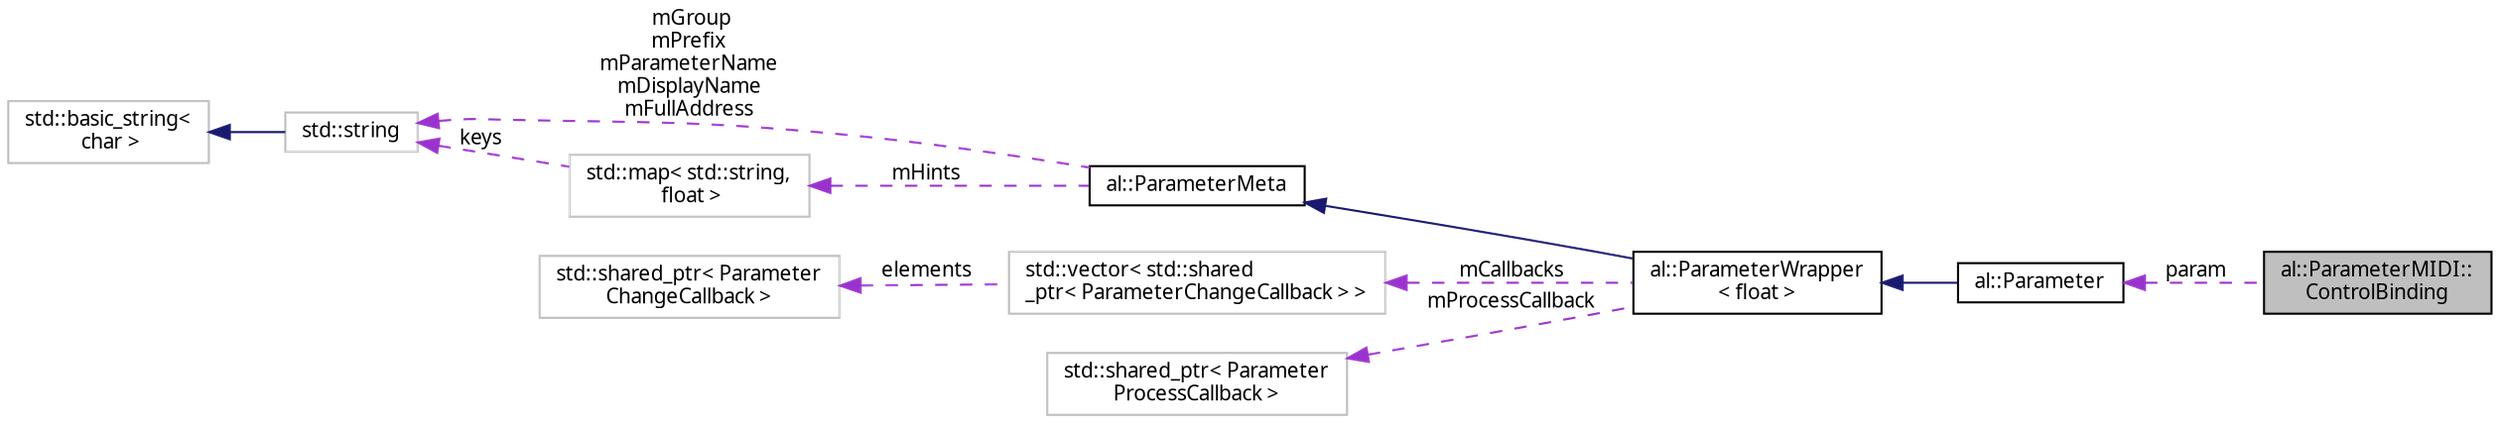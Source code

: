 digraph "al::ParameterMIDI::ControlBinding"
{
 // LATEX_PDF_SIZE
  bgcolor="transparent";
  edge [fontname="FreeSans.ttf",fontsize="10",labelfontname="FreeSans.ttf",labelfontsize="10"];
  node [fontname="FreeSans.ttf",fontsize="10",shape=record];
  rankdir="LR";
  Node1 [label="al::ParameterMIDI::\lControlBinding",height=0.2,width=0.4,color="black", fillcolor="grey75", style="filled", fontcolor="black",tooltip=" "];
  Node2 -> Node1 [dir="back",color="darkorchid3",fontsize="10",style="dashed",label=" param" ,fontname="FreeSans.ttf"];
  Node2 [label="al::Parameter",height=0.2,width=0.4,color="black",URL="$classal_1_1_parameter.html",tooltip="The Parameter class."];
  Node3 -> Node2 [dir="back",color="midnightblue",fontsize="10",style="solid",fontname="FreeSans.ttf"];
  Node3 [label="al::ParameterWrapper\l\< float \>",height=0.2,width=0.4,color="black",URL="$classal_1_1_parameter_wrapper.html",tooltip=" "];
  Node4 -> Node3 [dir="back",color="midnightblue",fontsize="10",style="solid",fontname="FreeSans.ttf"];
  Node4 [label="al::ParameterMeta",height=0.2,width=0.4,color="black",URL="$classal_1_1_parameter_meta.html",tooltip="The ParameterMeta class defines the base interface for Parameter metadata."];
  Node5 -> Node4 [dir="back",color="darkorchid3",fontsize="10",style="dashed",label=" mHints" ,fontname="FreeSans.ttf"];
  Node5 [label="std::map\< std::string,\l float \>",height=0.2,width=0.4,color="grey75",tooltip=" "];
  Node6 -> Node5 [dir="back",color="darkorchid3",fontsize="10",style="dashed",label=" keys" ,fontname="FreeSans.ttf"];
  Node6 [label="std::string",height=0.2,width=0.4,color="grey75",tooltip="STL class."];
  Node7 -> Node6 [dir="back",color="midnightblue",fontsize="10",style="solid",fontname="FreeSans.ttf"];
  Node7 [label="std::basic_string\<\l char \>",height=0.2,width=0.4,color="grey75",tooltip="STL class."];
  Node6 -> Node4 [dir="back",color="darkorchid3",fontsize="10",style="dashed",label=" mGroup\nmPrefix\nmParameterName\nmDisplayName\nmFullAddress" ,fontname="FreeSans.ttf"];
  Node8 -> Node3 [dir="back",color="darkorchid3",fontsize="10",style="dashed",label=" mCallbacks" ,fontname="FreeSans.ttf"];
  Node8 [label="std::vector\< std::shared\l_ptr\< ParameterChangeCallback \> \>",height=0.2,width=0.4,color="grey75",tooltip=" "];
  Node9 -> Node8 [dir="back",color="darkorchid3",fontsize="10",style="dashed",label=" elements" ,fontname="FreeSans.ttf"];
  Node9 [label="std::shared_ptr\< Parameter\lChangeCallback \>",height=0.2,width=0.4,color="grey75",tooltip=" "];
  Node10 -> Node3 [dir="back",color="darkorchid3",fontsize="10",style="dashed",label=" mProcessCallback" ,fontname="FreeSans.ttf"];
  Node10 [label="std::shared_ptr\< Parameter\lProcessCallback \>",height=0.2,width=0.4,color="grey75",tooltip=" "];
}
